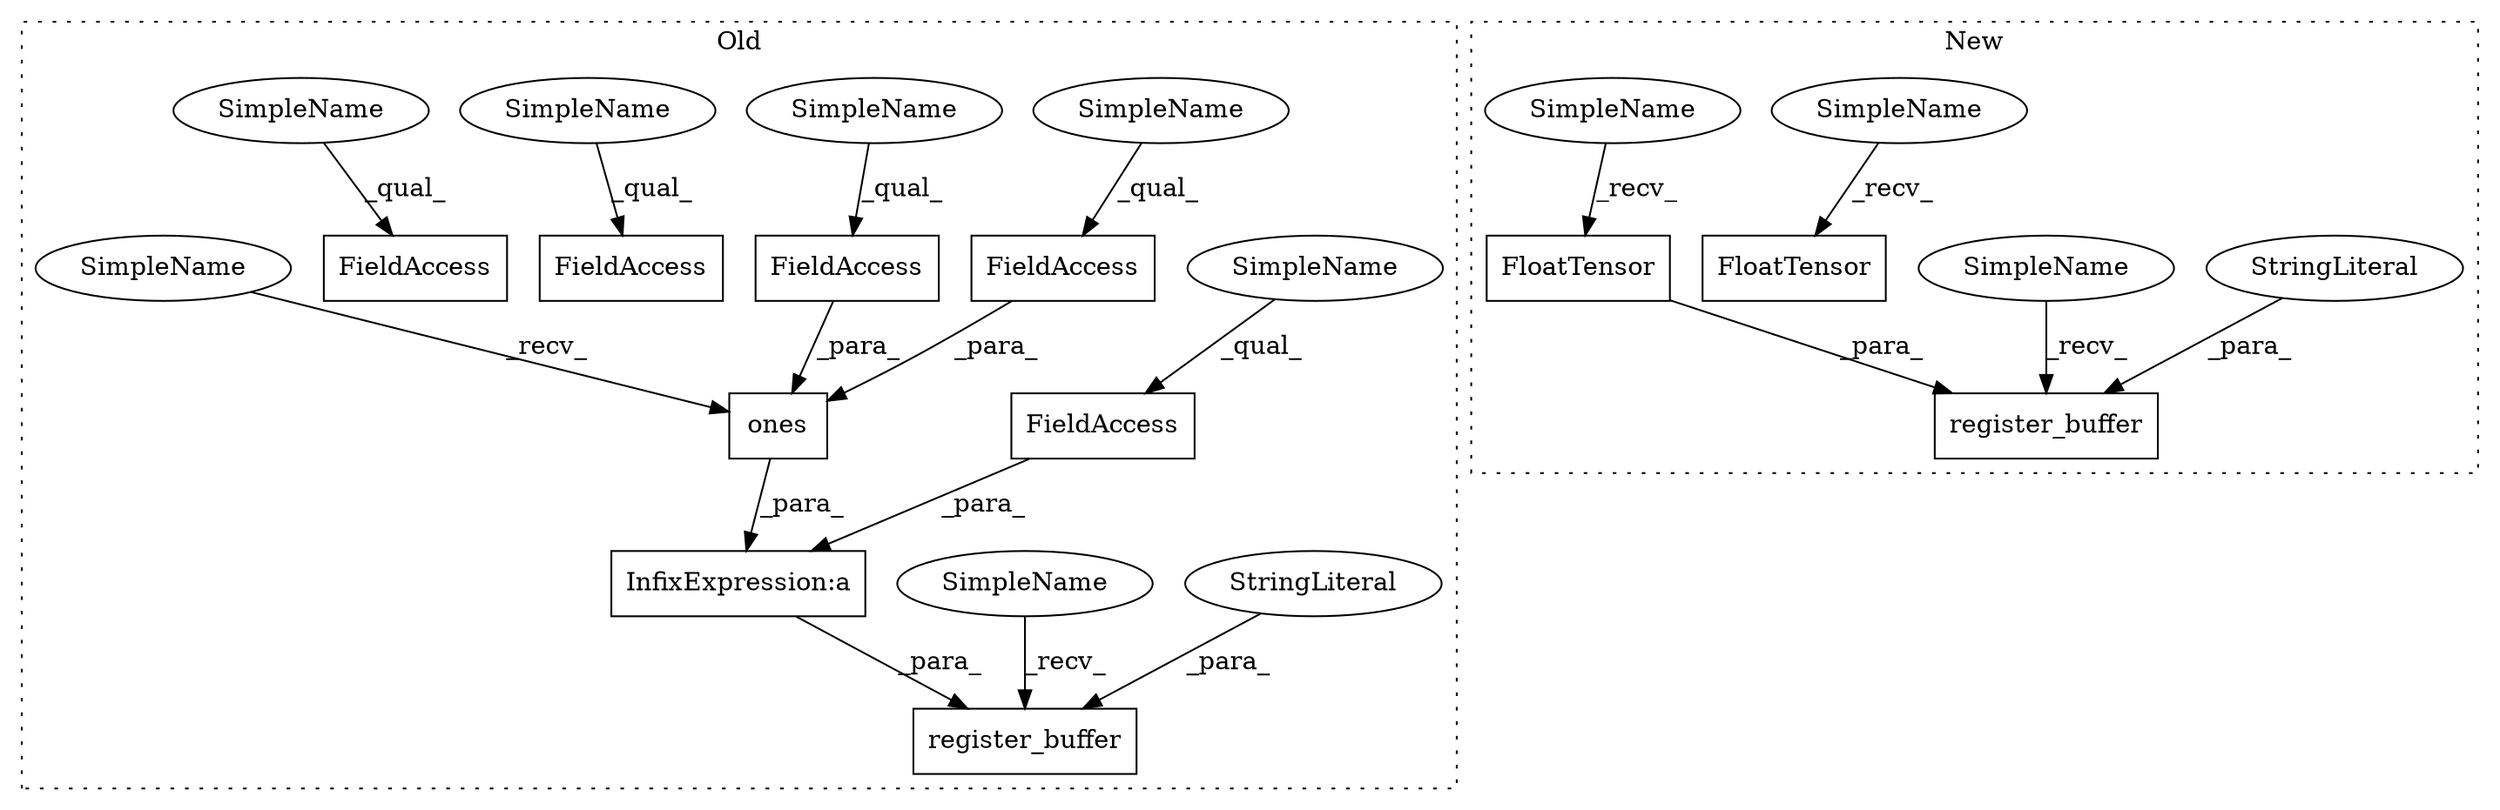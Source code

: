 digraph G {
subgraph cluster0 {
1 [label="ones" a="32" s="10048,10079" l="5,1" shape="box"];
5 [label="InfixExpression:a" a="27" s="10039" l="3" shape="box"];
6 [label="register_buffer" a="32" s="10010,10080" l="16,1" shape="box"];
7 [label="FieldAccess" a="22" s="10030" l="9" shape="box"];
8 [label="FieldAccess" a="22" s="10210" l="15" shape="box"];
9 [label="FieldAccess" a="22" s="10144" l="10" shape="box"];
10 [label="FieldAccess" a="22" s="10069" l="10" shape="box"];
11 [label="FieldAccess" a="22" s="10053" l="15" shape="box"];
13 [label="StringLiteral" a="45" s="10026" l="3" shape="ellipse"];
14 [label="SimpleName" a="42" s="10005" l="4" shape="ellipse"];
15 [label="SimpleName" a="42" s="10030" l="4" shape="ellipse"];
16 [label="SimpleName" a="42" s="10053" l="4" shape="ellipse"];
17 [label="SimpleName" a="42" s="10069" l="4" shape="ellipse"];
18 [label="SimpleName" a="42" s="10144" l="4" shape="ellipse"];
19 [label="SimpleName" a="42" s="10210" l="4" shape="ellipse"];
21 [label="SimpleName" a="42" s="10042" l="5" shape="ellipse"];
label = "Old";
style="dotted";
}
subgraph cluster1 {
2 [label="FloatTensor" a="32" s="12956" l="13" shape="box"];
3 [label="register_buffer" a="32" s="12930,12969" l="16,1" shape="box"];
4 [label="StringLiteral" a="45" s="12946" l="3" shape="ellipse"];
12 [label="FloatTensor" a="32" s="13077" l="13" shape="box"];
20 [label="SimpleName" a="42" s="12925" l="4" shape="ellipse"];
22 [label="SimpleName" a="42" s="13071" l="5" shape="ellipse"];
23 [label="SimpleName" a="42" s="12950" l="5" shape="ellipse"];
label = "New";
style="dotted";
}
1 -> 5 [label="_para_"];
2 -> 3 [label="_para_"];
4 -> 3 [label="_para_"];
5 -> 6 [label="_para_"];
7 -> 5 [label="_para_"];
10 -> 1 [label="_para_"];
11 -> 1 [label="_para_"];
13 -> 6 [label="_para_"];
14 -> 6 [label="_recv_"];
15 -> 7 [label="_qual_"];
16 -> 11 [label="_qual_"];
17 -> 10 [label="_qual_"];
18 -> 9 [label="_qual_"];
19 -> 8 [label="_qual_"];
20 -> 3 [label="_recv_"];
21 -> 1 [label="_recv_"];
22 -> 12 [label="_recv_"];
23 -> 2 [label="_recv_"];
}